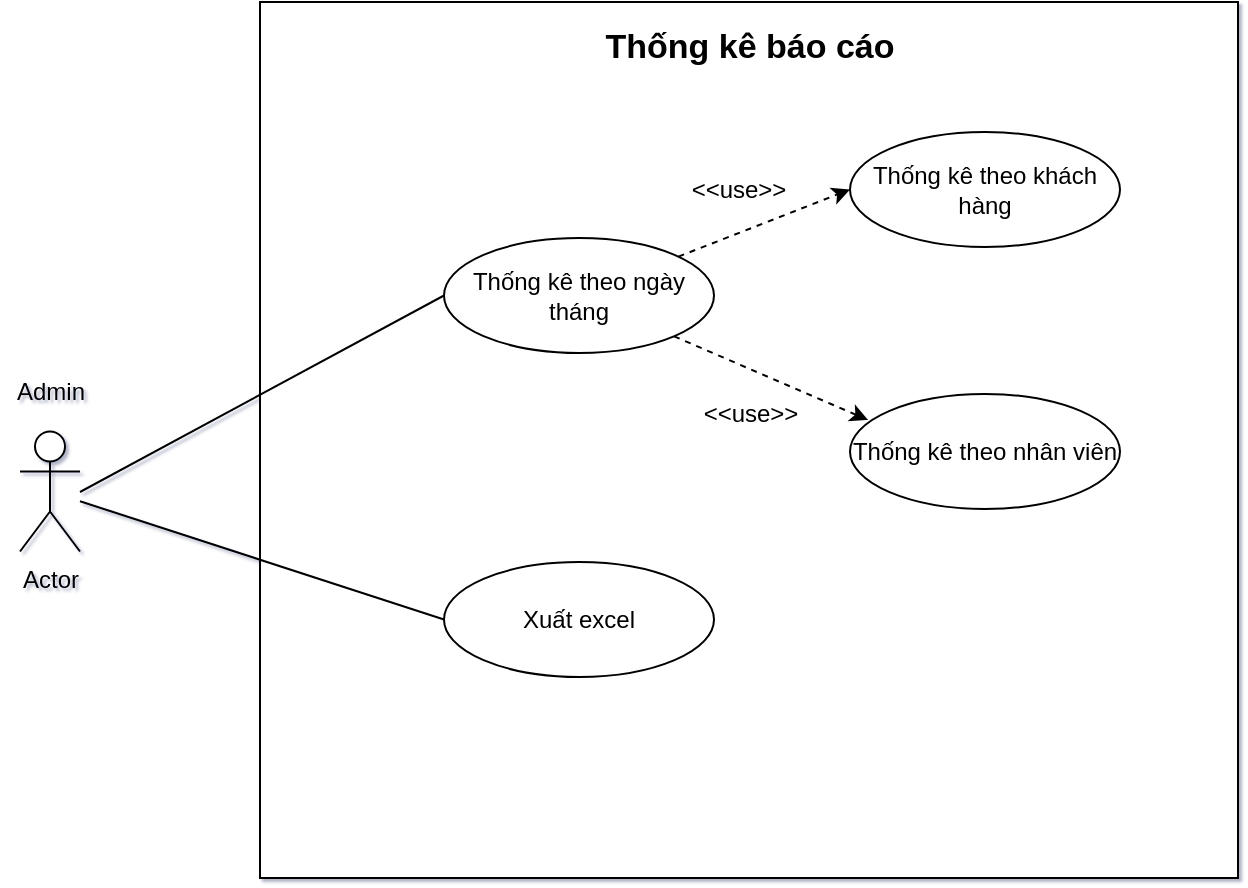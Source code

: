 <mxfile version="15.4.0" type="device"><diagram id="y4oj3PWpFVsQjeptfqh5" name="Page-1"><mxGraphModel dx="1086" dy="806" grid="0" gridSize="10" guides="1" tooltips="1" connect="1" arrows="1" fold="1" page="0" pageScale="1" pageWidth="850" pageHeight="1100" math="0" shadow="1"><root><mxCell id="0"/><mxCell id="1" parent="0"/><mxCell id="51Lh-h5vMX5hjzA-FKP--5" value="" style="rounded=0;whiteSpace=wrap;html=1;" parent="1" vertex="1"><mxGeometry x="220" y="49" width="489" height="438" as="geometry"/></mxCell><mxCell id="hxURi8bIVeW0gdQtZrZj-5" style="rounded=0;orthogonalLoop=1;jettySize=auto;html=1;entryX=0;entryY=0.5;entryDx=0;entryDy=0;endArrow=none;endFill=0;" parent="1" source="hxURi8bIVeW0gdQtZrZj-1" target="51Lh-h5vMX5hjzA-FKP--1" edge="1"><mxGeometry relative="1" as="geometry"><mxPoint x="250" y="313.75" as="targetPoint"/></mxGeometry></mxCell><mxCell id="aFuH_1bHwDgXp2Fq1JG5-1" style="rounded=0;orthogonalLoop=1;jettySize=auto;html=1;entryX=0;entryY=0.5;entryDx=0;entryDy=0;endArrow=none;endFill=0;" parent="1" target="hxURi8bIVeW0gdQtZrZj-6" edge="1"><mxGeometry relative="1" as="geometry"><mxPoint x="130" y="294" as="sourcePoint"/></mxGeometry></mxCell><mxCell id="hxURi8bIVeW0gdQtZrZj-1" value="Actor" style="shape=umlActor;verticalLabelPosition=bottom;verticalAlign=top;html=1;outlineConnect=0;" parent="1" vertex="1"><mxGeometry x="100" y="263.75" width="30" height="60" as="geometry"/></mxCell><mxCell id="qqWcfc3mhGmTlT0vx-6p-3" style="rounded=0;orthogonalLoop=1;jettySize=auto;html=1;entryX=0.067;entryY=0.226;entryDx=0;entryDy=0;entryPerimeter=0;dashed=1;" edge="1" parent="1" source="hxURi8bIVeW0gdQtZrZj-6" target="qqWcfc3mhGmTlT0vx-6p-1"><mxGeometry relative="1" as="geometry"/></mxCell><mxCell id="qqWcfc3mhGmTlT0vx-6p-4" style="edgeStyle=none;rounded=0;orthogonalLoop=1;jettySize=auto;html=1;entryX=0;entryY=0.5;entryDx=0;entryDy=0;dashed=1;" edge="1" parent="1" source="hxURi8bIVeW0gdQtZrZj-6" target="qqWcfc3mhGmTlT0vx-6p-2"><mxGeometry relative="1" as="geometry"/></mxCell><mxCell id="hxURi8bIVeW0gdQtZrZj-6" value="Thống kê theo ngày tháng" style="ellipse;whiteSpace=wrap;html=1;" parent="1" vertex="1"><mxGeometry x="312" y="167" width="135" height="57.5" as="geometry"/></mxCell><mxCell id="51Lh-h5vMX5hjzA-FKP--1" value="Xuất excel" style="ellipse;whiteSpace=wrap;html=1;" parent="1" vertex="1"><mxGeometry x="312" y="329" width="135" height="57.5" as="geometry"/></mxCell><mxCell id="51Lh-h5vMX5hjzA-FKP--10" value="&lt;b&gt;&lt;font style=&quot;font-size: 17px&quot;&gt;Thống kê báo cáo&lt;/font&gt;&lt;/b&gt;" style="text;html=1;strokeColor=none;fillColor=none;align=center;verticalAlign=middle;whiteSpace=wrap;rounded=0;" parent="1" vertex="1"><mxGeometry x="375.75" y="57" width="177.5" height="30" as="geometry"/></mxCell><mxCell id="51Lh-h5vMX5hjzA-FKP--11" value="Admin" style="text;html=1;align=center;verticalAlign=middle;resizable=0;points=[];autosize=1;strokeColor=none;fillColor=none;" parent="1" vertex="1"><mxGeometry x="90" y="233.75" width="50" height="20" as="geometry"/></mxCell><mxCell id="qqWcfc3mhGmTlT0vx-6p-1" value="Thống kê theo nhân viên" style="ellipse;whiteSpace=wrap;html=1;" vertex="1" parent="1"><mxGeometry x="515" y="245" width="135" height="57.5" as="geometry"/></mxCell><mxCell id="qqWcfc3mhGmTlT0vx-6p-2" value="Thống kê theo khách hàng" style="ellipse;whiteSpace=wrap;html=1;" vertex="1" parent="1"><mxGeometry x="515" y="114" width="135" height="57.5" as="geometry"/></mxCell><mxCell id="qqWcfc3mhGmTlT0vx-6p-5" value="&amp;lt;&amp;lt;use&amp;gt;&amp;gt;" style="text;html=1;align=center;verticalAlign=middle;resizable=0;points=[];autosize=1;strokeColor=none;fillColor=none;" vertex="1" parent="1"><mxGeometry x="430" y="133.75" width="57" height="18" as="geometry"/></mxCell><mxCell id="qqWcfc3mhGmTlT0vx-6p-6" value="&amp;lt;&amp;lt;use&amp;gt;&amp;gt;" style="text;html=1;align=center;verticalAlign=middle;resizable=0;points=[];autosize=1;strokeColor=none;fillColor=none;" vertex="1" parent="1"><mxGeometry x="436" y="245.75" width="57" height="18" as="geometry"/></mxCell></root></mxGraphModel></diagram></mxfile>